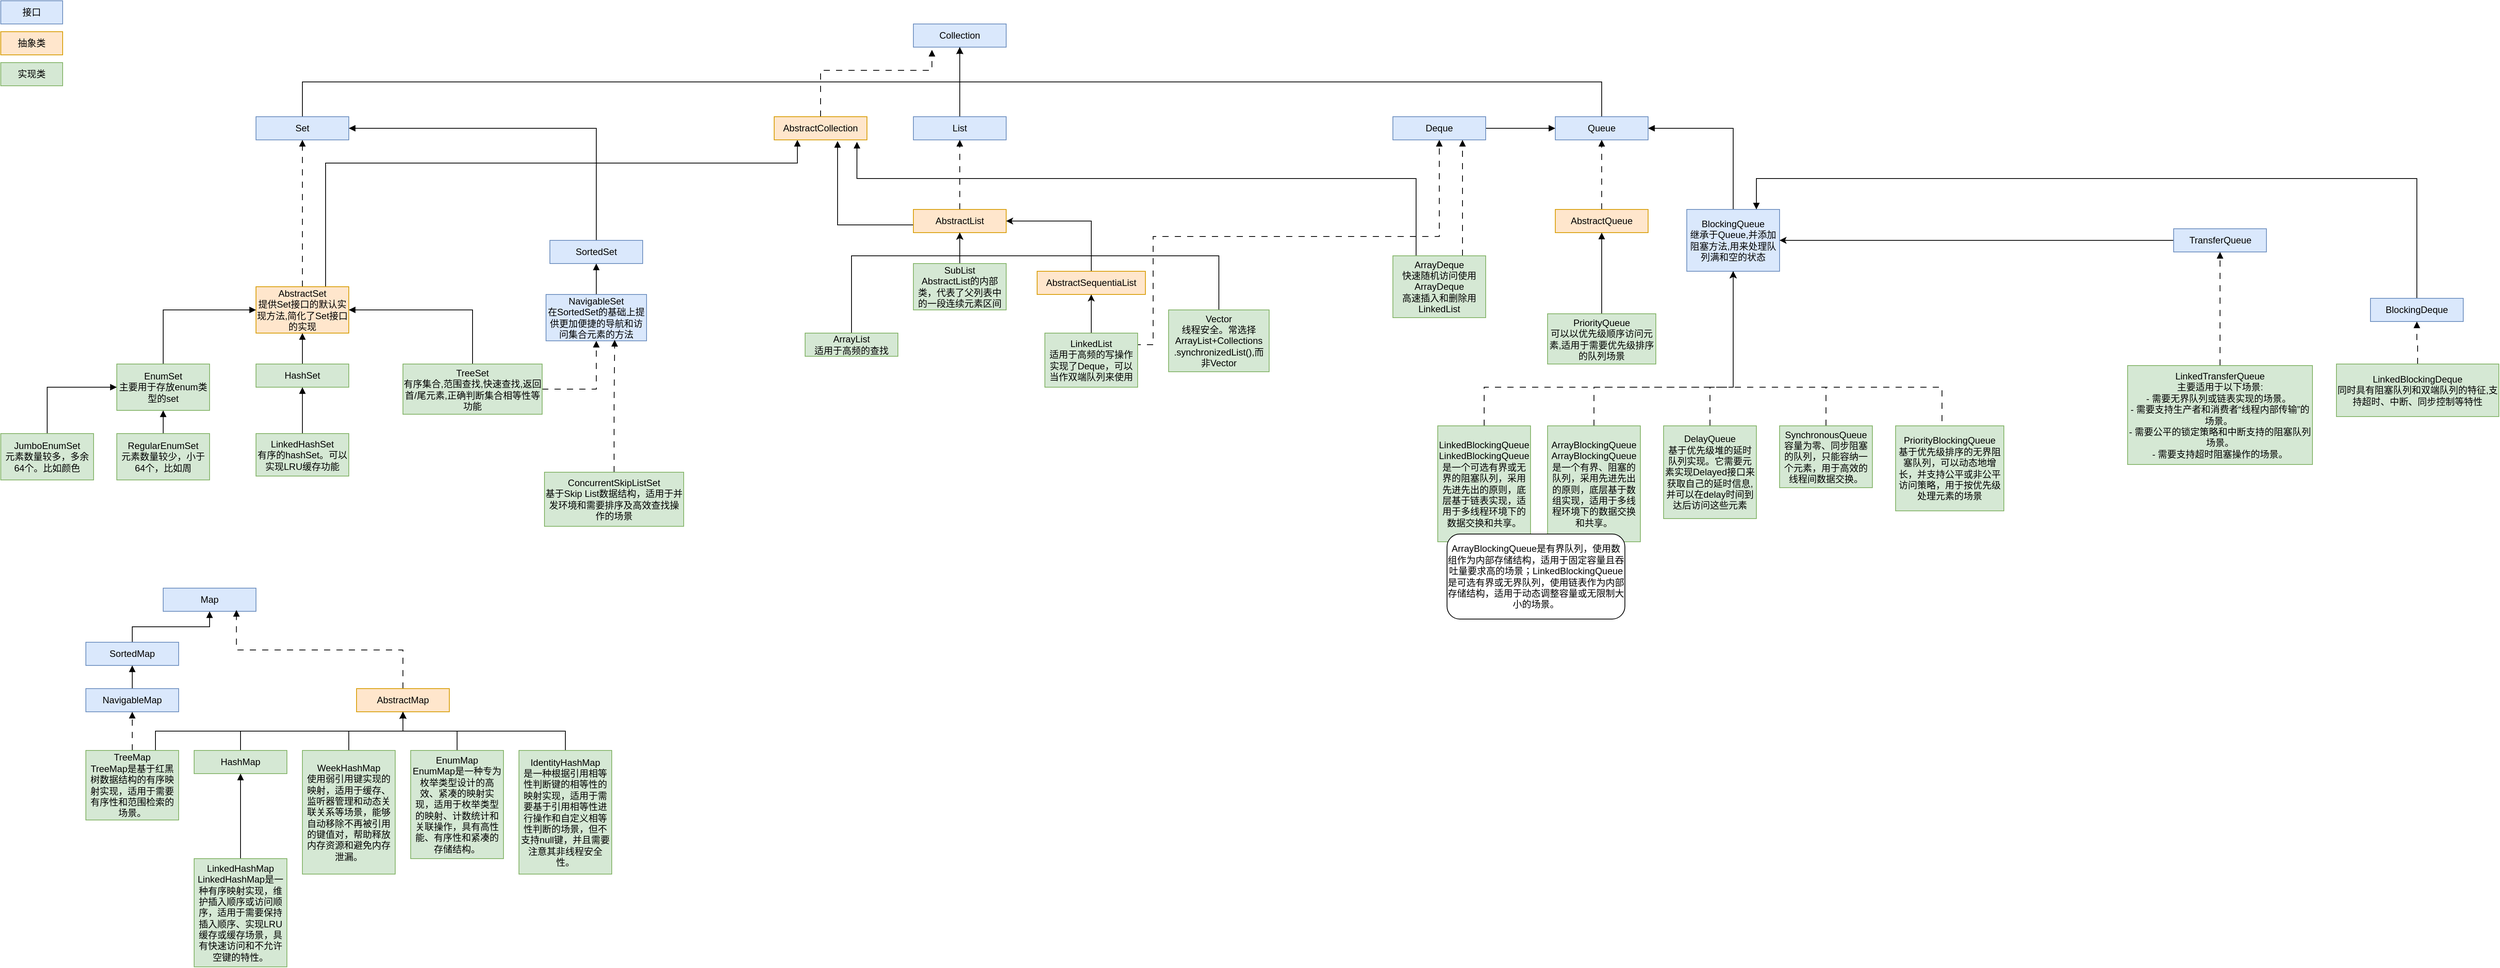 <mxfile version="21.3.2" type="github">
  <diagram name="第 1 页" id="qhITd_Xg--TJa-QcaCBj">
    <mxGraphModel dx="545" dy="302" grid="1" gridSize="10" guides="1" tooltips="1" connect="1" arrows="1" fold="1" page="1" pageScale="1" pageWidth="827" pageHeight="1169" math="0" shadow="0">
      <root>
        <mxCell id="0" />
        <mxCell id="1" parent="0" />
        <mxCell id="XMfdTYcQhxkG6gX6pJ5N-2" value="Collection" style="rounded=0;whiteSpace=wrap;html=1;fillColor=#dae8fc;strokeColor=#6c8ebf;" parent="1" vertex="1">
          <mxGeometry x="1270" y="70" width="120" height="30" as="geometry" />
        </mxCell>
        <mxCell id="MnfCELMRRn-xuZtHxBhQ-4" style="edgeStyle=orthogonalEdgeStyle;rounded=0;orthogonalLoop=1;jettySize=auto;html=1;exitX=0.5;exitY=0;exitDx=0;exitDy=0;entryX=0.5;entryY=1;entryDx=0;entryDy=0;" parent="1" source="MnfCELMRRn-xuZtHxBhQ-1" target="XMfdTYcQhxkG6gX6pJ5N-2" edge="1">
          <mxGeometry relative="1" as="geometry" />
        </mxCell>
        <mxCell id="MnfCELMRRn-xuZtHxBhQ-1" value="Set" style="rounded=0;whiteSpace=wrap;html=1;fillColor=#dae8fc;strokeColor=#6c8ebf;" parent="1" vertex="1">
          <mxGeometry x="420" y="190" width="120" height="30" as="geometry" />
        </mxCell>
        <mxCell id="MnfCELMRRn-xuZtHxBhQ-12" style="edgeStyle=orthogonalEdgeStyle;rounded=0;orthogonalLoop=1;jettySize=auto;html=1;entryX=0.5;entryY=1;entryDx=0;entryDy=0;" parent="1" source="MnfCELMRRn-xuZtHxBhQ-2" target="XMfdTYcQhxkG6gX6pJ5N-2" edge="1">
          <mxGeometry relative="1" as="geometry" />
        </mxCell>
        <mxCell id="MnfCELMRRn-xuZtHxBhQ-2" value="List" style="rounded=0;whiteSpace=wrap;html=1;fillColor=#dae8fc;strokeColor=#6c8ebf;" parent="1" vertex="1">
          <mxGeometry x="1270" y="190" width="120" height="30" as="geometry" />
        </mxCell>
        <mxCell id="MnfCELMRRn-xuZtHxBhQ-6" style="edgeStyle=orthogonalEdgeStyle;rounded=0;orthogonalLoop=1;jettySize=auto;html=1;exitX=0.5;exitY=0;exitDx=0;exitDy=0;entryX=0.5;entryY=1;entryDx=0;entryDy=0;endArrow=block;endFill=1;" parent="1" source="MnfCELMRRn-xuZtHxBhQ-3" target="XMfdTYcQhxkG6gX6pJ5N-2" edge="1">
          <mxGeometry relative="1" as="geometry" />
        </mxCell>
        <mxCell id="MnfCELMRRn-xuZtHxBhQ-3" value="Queue" style="rounded=0;whiteSpace=wrap;html=1;fillColor=#dae8fc;strokeColor=#6c8ebf;" parent="1" vertex="1">
          <mxGeometry x="2100" y="190" width="120" height="30" as="geometry" />
        </mxCell>
        <mxCell id="MnfCELMRRn-xuZtHxBhQ-28" style="edgeStyle=orthogonalEdgeStyle;rounded=0;orthogonalLoop=1;jettySize=auto;html=1;entryX=0.5;entryY=1;entryDx=0;entryDy=0;endArrow=block;endFill=1;dashed=1;dashPattern=8 8;" parent="1" source="MnfCELMRRn-xuZtHxBhQ-7" target="MnfCELMRRn-xuZtHxBhQ-1" edge="1">
          <mxGeometry relative="1" as="geometry">
            <mxPoint x="480" y="230" as="targetPoint" />
          </mxGeometry>
        </mxCell>
        <mxCell id="MnfCELMRRn-xuZtHxBhQ-31" style="edgeStyle=orthogonalEdgeStyle;rounded=0;orthogonalLoop=1;jettySize=auto;html=1;exitX=0.75;exitY=0;exitDx=0;exitDy=0;entryX=0.25;entryY=1;entryDx=0;entryDy=0;endArrow=block;endFill=1;" parent="1" source="MnfCELMRRn-xuZtHxBhQ-7" target="MnfCELMRRn-xuZtHxBhQ-29" edge="1">
          <mxGeometry relative="1" as="geometry">
            <Array as="points">
              <mxPoint x="510" y="250" />
              <mxPoint x="1120" y="250" />
            </Array>
          </mxGeometry>
        </mxCell>
        <mxCell id="MnfCELMRRn-xuZtHxBhQ-7" value="AbstractSet&lt;br&gt;提供Set接口的默认实现方法,简化了Set接口的实现" style="rounded=0;whiteSpace=wrap;html=1;fillColor=#ffe6cc;strokeColor=#d79b00;" parent="1" vertex="1">
          <mxGeometry x="420" y="410" width="120" height="60" as="geometry" />
        </mxCell>
        <mxCell id="MnfCELMRRn-xuZtHxBhQ-27" value="" style="edgeStyle=orthogonalEdgeStyle;rounded=0;orthogonalLoop=1;jettySize=auto;html=1;endArrow=block;endFill=1;" parent="1" source="MnfCELMRRn-xuZtHxBhQ-8" target="MnfCELMRRn-xuZtHxBhQ-7" edge="1">
          <mxGeometry relative="1" as="geometry" />
        </mxCell>
        <mxCell id="MnfCELMRRn-xuZtHxBhQ-8" value="HashSet" style="rounded=0;whiteSpace=wrap;html=1;fillColor=#d5e8d4;strokeColor=#82b366;" parent="1" vertex="1">
          <mxGeometry x="420" y="510" width="120" height="30" as="geometry" />
        </mxCell>
        <mxCell id="MnfCELMRRn-xuZtHxBhQ-17" style="edgeStyle=orthogonalEdgeStyle;rounded=0;orthogonalLoop=1;jettySize=auto;html=1;exitX=0.5;exitY=0;exitDx=0;exitDy=0;entryX=0;entryY=0.5;entryDx=0;entryDy=0;endArrow=block;endFill=1;" parent="1" source="MnfCELMRRn-xuZtHxBhQ-9" target="MnfCELMRRn-xuZtHxBhQ-7" edge="1">
          <mxGeometry relative="1" as="geometry" />
        </mxCell>
        <mxCell id="MnfCELMRRn-xuZtHxBhQ-9" value="EnumSet&lt;br&gt;主要用于存放enum类型的set" style="rounded=0;whiteSpace=wrap;html=1;fillColor=#d5e8d4;strokeColor=#82b366;" parent="1" vertex="1">
          <mxGeometry x="240" y="510" width="120" height="60" as="geometry" />
        </mxCell>
        <mxCell id="MnfCELMRRn-xuZtHxBhQ-19" style="edgeStyle=orthogonalEdgeStyle;rounded=0;orthogonalLoop=1;jettySize=auto;html=1;exitX=0.5;exitY=0;exitDx=0;exitDy=0;entryX=1;entryY=0.5;entryDx=0;entryDy=0;endArrow=block;endFill=1;" parent="1" source="MnfCELMRRn-xuZtHxBhQ-10" target="MnfCELMRRn-xuZtHxBhQ-7" edge="1">
          <mxGeometry relative="1" as="geometry" />
        </mxCell>
        <mxCell id="MnfCELMRRn-xuZtHxBhQ-26" style="edgeStyle=orthogonalEdgeStyle;rounded=0;orthogonalLoop=1;jettySize=auto;html=1;exitX=1;exitY=0.5;exitDx=0;exitDy=0;entryX=0.5;entryY=1;entryDx=0;entryDy=0;endArrow=block;endFill=1;dashed=1;dashPattern=8 8;" parent="1" source="MnfCELMRRn-xuZtHxBhQ-10" target="MnfCELMRRn-xuZtHxBhQ-24" edge="1">
          <mxGeometry relative="1" as="geometry" />
        </mxCell>
        <mxCell id="MnfCELMRRn-xuZtHxBhQ-10" value="TreeSet&lt;br&gt;有序集合,范围查找,快速查找,返回首/尾元素,正确判断集合相等性等功能" style="rounded=0;whiteSpace=wrap;html=1;fillColor=#d5e8d4;strokeColor=#82b366;" parent="1" vertex="1">
          <mxGeometry x="610" y="510" width="180" height="65" as="geometry" />
        </mxCell>
        <mxCell id="MnfCELMRRn-xuZtHxBhQ-16" value="" style="edgeStyle=orthogonalEdgeStyle;rounded=0;orthogonalLoop=1;jettySize=auto;html=1;endArrow=block;endFill=1;" parent="1" source="MnfCELMRRn-xuZtHxBhQ-11" target="MnfCELMRRn-xuZtHxBhQ-8" edge="1">
          <mxGeometry relative="1" as="geometry" />
        </mxCell>
        <mxCell id="MnfCELMRRn-xuZtHxBhQ-11" value="LinkedHashSet&lt;br&gt;有序的hashSet。可以实现LRU缓存功能" style="rounded=0;whiteSpace=wrap;html=1;fillColor=#d5e8d4;strokeColor=#82b366;" parent="1" vertex="1">
          <mxGeometry x="420" y="600" width="120" height="55" as="geometry" />
        </mxCell>
        <mxCell id="MnfCELMRRn-xuZtHxBhQ-15" style="edgeStyle=orthogonalEdgeStyle;rounded=0;orthogonalLoop=1;jettySize=auto;html=1;exitX=0.5;exitY=0;exitDx=0;exitDy=0;entryX=1;entryY=0.5;entryDx=0;entryDy=0;endArrow=block;endFill=1;" parent="1" source="MnfCELMRRn-xuZtHxBhQ-14" target="MnfCELMRRn-xuZtHxBhQ-1" edge="1">
          <mxGeometry relative="1" as="geometry" />
        </mxCell>
        <mxCell id="MnfCELMRRn-xuZtHxBhQ-14" value="SortedSet" style="rounded=0;whiteSpace=wrap;html=1;fillColor=#dae8fc;strokeColor=#6c8ebf;" parent="1" vertex="1">
          <mxGeometry x="800" y="350" width="120" height="30" as="geometry" />
        </mxCell>
        <mxCell id="MnfCELMRRn-xuZtHxBhQ-22" style="edgeStyle=orthogonalEdgeStyle;rounded=0;orthogonalLoop=1;jettySize=auto;html=1;exitX=0.5;exitY=0;exitDx=0;exitDy=0;entryX=0;entryY=0.5;entryDx=0;entryDy=0;endArrow=block;endFill=1;" parent="1" source="MnfCELMRRn-xuZtHxBhQ-20" target="MnfCELMRRn-xuZtHxBhQ-9" edge="1">
          <mxGeometry relative="1" as="geometry" />
        </mxCell>
        <mxCell id="MnfCELMRRn-xuZtHxBhQ-20" value="JumboEnumSet&lt;br&gt;元素数量较多，多余64个。比如颜色" style="rounded=0;whiteSpace=wrap;html=1;fillColor=#d5e8d4;strokeColor=#82b366;" parent="1" vertex="1">
          <mxGeometry x="90" y="600" width="120" height="60" as="geometry" />
        </mxCell>
        <mxCell id="MnfCELMRRn-xuZtHxBhQ-23" value="" style="edgeStyle=orthogonalEdgeStyle;rounded=0;orthogonalLoop=1;jettySize=auto;html=1;endArrow=block;endFill=1;" parent="1" source="MnfCELMRRn-xuZtHxBhQ-21" target="MnfCELMRRn-xuZtHxBhQ-9" edge="1">
          <mxGeometry relative="1" as="geometry" />
        </mxCell>
        <mxCell id="MnfCELMRRn-xuZtHxBhQ-21" value="RegularEnumSet&lt;br&gt;元素数量较少，小于64个，比如周" style="rounded=0;whiteSpace=wrap;html=1;fillColor=#d5e8d4;strokeColor=#82b366;" parent="1" vertex="1">
          <mxGeometry x="240" y="600" width="120" height="60" as="geometry" />
        </mxCell>
        <mxCell id="MnfCELMRRn-xuZtHxBhQ-25" style="edgeStyle=orthogonalEdgeStyle;rounded=0;orthogonalLoop=1;jettySize=auto;html=1;exitX=0.5;exitY=0;exitDx=0;exitDy=0;entryX=0.5;entryY=1;entryDx=0;entryDy=0;endArrow=block;endFill=1;" parent="1" source="MnfCELMRRn-xuZtHxBhQ-24" target="MnfCELMRRn-xuZtHxBhQ-14" edge="1">
          <mxGeometry relative="1" as="geometry" />
        </mxCell>
        <mxCell id="MnfCELMRRn-xuZtHxBhQ-24" value="NavigableSet&lt;br&gt;在SortedSet的基础上提供更加便捷的导航和访问集合元素的方法" style="rounded=0;whiteSpace=wrap;html=1;fillColor=#dae8fc;strokeColor=#6c8ebf;" parent="1" vertex="1">
          <mxGeometry x="795" y="420" width="130" height="60" as="geometry" />
        </mxCell>
        <mxCell id="MnfCELMRRn-xuZtHxBhQ-30" style="edgeStyle=orthogonalEdgeStyle;rounded=0;orthogonalLoop=1;jettySize=auto;html=1;exitX=0.5;exitY=0;exitDx=0;exitDy=0;entryX=0.2;entryY=1.117;entryDx=0;entryDy=0;entryPerimeter=0;dashed=1;dashPattern=8 8;endArrow=block;endFill=1;" parent="1" source="MnfCELMRRn-xuZtHxBhQ-29" target="XMfdTYcQhxkG6gX6pJ5N-2" edge="1">
          <mxGeometry relative="1" as="geometry">
            <Array as="points">
              <mxPoint x="1150" y="130" />
              <mxPoint x="1294" y="130" />
            </Array>
          </mxGeometry>
        </mxCell>
        <mxCell id="MnfCELMRRn-xuZtHxBhQ-29" value="AbstractCollection" style="rounded=0;whiteSpace=wrap;html=1;fillColor=#ffe6cc;strokeColor=#d79b00;" parent="1" vertex="1">
          <mxGeometry x="1090" y="190" width="120" height="30" as="geometry" />
        </mxCell>
        <mxCell id="MnfCELMRRn-xuZtHxBhQ-33" style="edgeStyle=orthogonalEdgeStyle;rounded=0;orthogonalLoop=1;jettySize=auto;html=1;exitX=0.5;exitY=0;exitDx=0;exitDy=0;entryX=0.5;entryY=1;entryDx=0;entryDy=0;endArrow=block;endFill=1;dashed=1;dashPattern=8 8;" parent="1" source="MnfCELMRRn-xuZtHxBhQ-32" target="MnfCELMRRn-xuZtHxBhQ-2" edge="1">
          <mxGeometry relative="1" as="geometry" />
        </mxCell>
        <mxCell id="MnfCELMRRn-xuZtHxBhQ-34" style="edgeStyle=orthogonalEdgeStyle;rounded=0;orthogonalLoop=1;jettySize=auto;html=1;exitX=0;exitY=0.5;exitDx=0;exitDy=0;entryX=0.683;entryY=1.05;entryDx=0;entryDy=0;entryPerimeter=0;endArrow=block;endFill=1;" parent="1" source="MnfCELMRRn-xuZtHxBhQ-32" target="MnfCELMRRn-xuZtHxBhQ-29" edge="1">
          <mxGeometry relative="1" as="geometry">
            <mxPoint x="1170" y="230" as="targetPoint" />
            <Array as="points">
              <mxPoint x="1330" y="325" />
              <mxPoint x="1330" y="330" />
              <mxPoint x="1172" y="330" />
            </Array>
          </mxGeometry>
        </mxCell>
        <mxCell id="MnfCELMRRn-xuZtHxBhQ-32" value="AbstractList" style="rounded=0;whiteSpace=wrap;html=1;fillColor=#ffe6cc;strokeColor=#d79b00;" parent="1" vertex="1">
          <mxGeometry x="1270" y="310" width="120" height="30" as="geometry" />
        </mxCell>
        <mxCell id="MnfCELMRRn-xuZtHxBhQ-42" style="edgeStyle=orthogonalEdgeStyle;rounded=0;orthogonalLoop=1;jettySize=auto;html=1;exitX=0.5;exitY=0;exitDx=0;exitDy=0;entryX=0.5;entryY=1;entryDx=0;entryDy=0;" parent="1" source="MnfCELMRRn-xuZtHxBhQ-35" target="MnfCELMRRn-xuZtHxBhQ-32" edge="1">
          <mxGeometry relative="1" as="geometry" />
        </mxCell>
        <mxCell id="MnfCELMRRn-xuZtHxBhQ-35" value="SubList&lt;br&gt;AbstractList的内部类，代表了父列表中的一段连续元素区间" style="rounded=0;whiteSpace=wrap;html=1;fillColor=#d5e8d4;strokeColor=#82b366;" parent="1" vertex="1">
          <mxGeometry x="1270" y="380" width="120" height="60" as="geometry" />
        </mxCell>
        <mxCell id="MnfCELMRRn-xuZtHxBhQ-39" style="edgeStyle=orthogonalEdgeStyle;rounded=0;orthogonalLoop=1;jettySize=auto;html=1;exitX=0.5;exitY=0;exitDx=0;exitDy=0;entryX=0.5;entryY=1;entryDx=0;entryDy=0;" parent="1" source="MnfCELMRRn-xuZtHxBhQ-36" target="MnfCELMRRn-xuZtHxBhQ-32" edge="1">
          <mxGeometry relative="1" as="geometry">
            <Array as="points">
              <mxPoint x="1190" y="370" />
              <mxPoint x="1330" y="370" />
            </Array>
          </mxGeometry>
        </mxCell>
        <mxCell id="MnfCELMRRn-xuZtHxBhQ-36" value="ArrayList&lt;br&gt;适用于高频的查找" style="rounded=0;whiteSpace=wrap;html=1;fillColor=#d5e8d4;strokeColor=#82b366;" parent="1" vertex="1">
          <mxGeometry x="1130" y="470" width="120" height="30" as="geometry" />
        </mxCell>
        <mxCell id="MnfCELMRRn-xuZtHxBhQ-41" style="edgeStyle=orthogonalEdgeStyle;rounded=0;orthogonalLoop=1;jettySize=auto;html=1;exitX=0.5;exitY=0;exitDx=0;exitDy=0;entryX=0.5;entryY=1;entryDx=0;entryDy=0;" parent="1" source="MnfCELMRRn-xuZtHxBhQ-37" target="MnfCELMRRn-xuZtHxBhQ-32" edge="1">
          <mxGeometry relative="1" as="geometry">
            <Array as="points">
              <mxPoint x="1665" y="370" />
              <mxPoint x="1330" y="370" />
            </Array>
          </mxGeometry>
        </mxCell>
        <mxCell id="MnfCELMRRn-xuZtHxBhQ-37" value="Vector&lt;br&gt;线程安全。常选择ArrayList+Collections&lt;br&gt;.synchronizedList(),而非Vector" style="rounded=0;whiteSpace=wrap;html=1;fillColor=#d5e8d4;strokeColor=#82b366;" parent="1" vertex="1">
          <mxGeometry x="1600" y="440" width="130" height="80" as="geometry" />
        </mxCell>
        <mxCell id="MnfCELMRRn-xuZtHxBhQ-46" style="edgeStyle=orthogonalEdgeStyle;rounded=0;orthogonalLoop=1;jettySize=auto;html=1;exitX=0.5;exitY=0;exitDx=0;exitDy=0;entryX=1;entryY=0.5;entryDx=0;entryDy=0;" parent="1" source="MnfCELMRRn-xuZtHxBhQ-38" target="MnfCELMRRn-xuZtHxBhQ-32" edge="1">
          <mxGeometry relative="1" as="geometry" />
        </mxCell>
        <mxCell id="MnfCELMRRn-xuZtHxBhQ-38" value="AbstractSequentiaList" style="rounded=0;whiteSpace=wrap;html=1;fillColor=#ffe6cc;strokeColor=#d79b00;" parent="1" vertex="1">
          <mxGeometry x="1430" y="390" width="140" height="30" as="geometry" />
        </mxCell>
        <mxCell id="MnfCELMRRn-xuZtHxBhQ-45" style="edgeStyle=orthogonalEdgeStyle;rounded=0;orthogonalLoop=1;jettySize=auto;html=1;exitX=0.5;exitY=0;exitDx=0;exitDy=0;entryX=0.5;entryY=1;entryDx=0;entryDy=0;" parent="1" source="MnfCELMRRn-xuZtHxBhQ-43" target="MnfCELMRRn-xuZtHxBhQ-38" edge="1">
          <mxGeometry relative="1" as="geometry" />
        </mxCell>
        <mxCell id="MnfCELMRRn-xuZtHxBhQ-52" style="edgeStyle=orthogonalEdgeStyle;rounded=0;orthogonalLoop=1;jettySize=auto;html=1;exitX=1;exitY=0.5;exitDx=0;exitDy=0;entryX=0.5;entryY=1;entryDx=0;entryDy=0;dashed=1;dashPattern=8 8;endArrow=block;endFill=1;" parent="1" source="MnfCELMRRn-xuZtHxBhQ-43" target="MnfCELMRRn-xuZtHxBhQ-47" edge="1">
          <mxGeometry relative="1" as="geometry">
            <Array as="points">
              <mxPoint x="1580" y="485" />
              <mxPoint x="1580" y="345" />
              <mxPoint x="1950" y="345" />
            </Array>
          </mxGeometry>
        </mxCell>
        <mxCell id="MnfCELMRRn-xuZtHxBhQ-43" value="LinkedList&lt;br&gt;适用于高频的写操作&lt;br&gt;实现了Deque，可以当作双端队列来使用" style="rounded=0;whiteSpace=wrap;html=1;fillColor=#d5e8d4;strokeColor=#82b366;" parent="1" vertex="1">
          <mxGeometry x="1440" y="470" width="120" height="70" as="geometry" />
        </mxCell>
        <mxCell id="MnfCELMRRn-xuZtHxBhQ-49" value="" style="edgeStyle=orthogonalEdgeStyle;rounded=0;orthogonalLoop=1;jettySize=auto;html=1;endArrow=block;endFill=1;" parent="1" source="MnfCELMRRn-xuZtHxBhQ-47" target="MnfCELMRRn-xuZtHxBhQ-3" edge="1">
          <mxGeometry relative="1" as="geometry" />
        </mxCell>
        <mxCell id="MnfCELMRRn-xuZtHxBhQ-47" value="Deque" style="rounded=0;whiteSpace=wrap;html=1;fillColor=#dae8fc;strokeColor=#6c8ebf;" parent="1" vertex="1">
          <mxGeometry x="1890" y="190" width="120" height="30" as="geometry" />
        </mxCell>
        <mxCell id="MnfCELMRRn-xuZtHxBhQ-51" value="" style="edgeStyle=orthogonalEdgeStyle;rounded=0;orthogonalLoop=1;jettySize=auto;html=1;endArrow=block;endFill=1;dashed=1;dashPattern=8 8;" parent="1" source="MnfCELMRRn-xuZtHxBhQ-50" target="MnfCELMRRn-xuZtHxBhQ-3" edge="1">
          <mxGeometry relative="1" as="geometry" />
        </mxCell>
        <mxCell id="MnfCELMRRn-xuZtHxBhQ-50" value="AbstractQueue" style="rounded=0;whiteSpace=wrap;html=1;fillColor=#ffe6cc;strokeColor=#d79b00;" parent="1" vertex="1">
          <mxGeometry x="2100" y="310" width="120" height="30" as="geometry" />
        </mxCell>
        <mxCell id="BJBh6bCJ0BKxdYCHWpMT-2" style="edgeStyle=orthogonalEdgeStyle;rounded=0;orthogonalLoop=1;jettySize=auto;html=1;exitX=0.75;exitY=0;exitDx=0;exitDy=0;entryX=0.75;entryY=1;entryDx=0;entryDy=0;endArrow=block;endFill=1;dashed=1;dashPattern=8 8;" parent="1" source="BJBh6bCJ0BKxdYCHWpMT-1" target="MnfCELMRRn-xuZtHxBhQ-47" edge="1">
          <mxGeometry relative="1" as="geometry">
            <mxPoint x="1990" y="250" as="targetPoint" />
          </mxGeometry>
        </mxCell>
        <mxCell id="BJBh6bCJ0BKxdYCHWpMT-5" style="edgeStyle=orthogonalEdgeStyle;rounded=0;orthogonalLoop=1;jettySize=auto;html=1;exitX=0.25;exitY=0;exitDx=0;exitDy=0;entryX=0.892;entryY=1.083;entryDx=0;entryDy=0;entryPerimeter=0;endArrow=block;endFill=1;" parent="1" source="BJBh6bCJ0BKxdYCHWpMT-1" target="MnfCELMRRn-xuZtHxBhQ-29" edge="1">
          <mxGeometry relative="1" as="geometry">
            <Array as="points">
              <mxPoint x="1920" y="270" />
              <mxPoint x="1197" y="270" />
            </Array>
          </mxGeometry>
        </mxCell>
        <mxCell id="BJBh6bCJ0BKxdYCHWpMT-1" value="ArrayDeque&lt;br&gt;快速随机访问使用ArrayDeque&lt;br&gt;高速插入和删除用LinkedList" style="rounded=0;whiteSpace=wrap;html=1;fillColor=#d5e8d4;strokeColor=#82b366;" parent="1" vertex="1">
          <mxGeometry x="1890" y="370" width="120" height="80" as="geometry" />
        </mxCell>
        <mxCell id="BJBh6bCJ0BKxdYCHWpMT-4" style="edgeStyle=orthogonalEdgeStyle;rounded=0;orthogonalLoop=1;jettySize=auto;html=1;exitX=0.5;exitY=0;exitDx=0;exitDy=0;entryX=0.5;entryY=1;entryDx=0;entryDy=0;endArrow=block;endFill=1;" parent="1" source="BJBh6bCJ0BKxdYCHWpMT-3" target="MnfCELMRRn-xuZtHxBhQ-50" edge="1">
          <mxGeometry relative="1" as="geometry" />
        </mxCell>
        <mxCell id="BJBh6bCJ0BKxdYCHWpMT-3" value="PriorityQueue&lt;br&gt;可以以优先级顺序访问元素,适用于需要优先级排序的队列场景" style="rounded=0;whiteSpace=wrap;html=1;fillColor=#d5e8d4;strokeColor=#82b366;" parent="1" vertex="1">
          <mxGeometry x="2090" y="445" width="140" height="65" as="geometry" />
        </mxCell>
        <mxCell id="BJBh6bCJ0BKxdYCHWpMT-7" style="edgeStyle=orthogonalEdgeStyle;rounded=0;orthogonalLoop=1;jettySize=auto;html=1;exitX=0.5;exitY=0;exitDx=0;exitDy=0;entryX=1;entryY=0.5;entryDx=0;entryDy=0;endArrow=block;endFill=1;" parent="1" source="BJBh6bCJ0BKxdYCHWpMT-6" target="MnfCELMRRn-xuZtHxBhQ-3" edge="1">
          <mxGeometry relative="1" as="geometry" />
        </mxCell>
        <mxCell id="BJBh6bCJ0BKxdYCHWpMT-6" value="BlockingQueue&lt;br&gt;继承于Queue,并添加阻塞方法,用来处理队列满和空的状态" style="rounded=0;whiteSpace=wrap;html=1;fillColor=#dae8fc;strokeColor=#6c8ebf;" parent="1" vertex="1">
          <mxGeometry x="2270" y="310" width="120" height="80" as="geometry" />
        </mxCell>
        <mxCell id="BJBh6bCJ0BKxdYCHWpMT-15" style="edgeStyle=orthogonalEdgeStyle;rounded=0;orthogonalLoop=1;jettySize=auto;html=1;exitX=0;exitY=0.5;exitDx=0;exitDy=0;entryX=1;entryY=0.5;entryDx=0;entryDy=0;" parent="1" source="BJBh6bCJ0BKxdYCHWpMT-8" target="BJBh6bCJ0BKxdYCHWpMT-6" edge="1">
          <mxGeometry relative="1" as="geometry" />
        </mxCell>
        <mxCell id="BJBh6bCJ0BKxdYCHWpMT-8" value="TransferQueue" style="rounded=0;whiteSpace=wrap;html=1;fillColor=#dae8fc;strokeColor=#6c8ebf;" parent="1" vertex="1">
          <mxGeometry x="2899.5" y="335" width="120" height="30" as="geometry" />
        </mxCell>
        <mxCell id="BJBh6bCJ0BKxdYCHWpMT-14" style="edgeStyle=orthogonalEdgeStyle;rounded=0;orthogonalLoop=1;jettySize=auto;html=1;exitX=0.5;exitY=0;exitDx=0;exitDy=0;entryX=0.75;entryY=0;entryDx=0;entryDy=0;endArrow=block;endFill=1;" parent="1" source="BJBh6bCJ0BKxdYCHWpMT-9" target="BJBh6bCJ0BKxdYCHWpMT-6" edge="1">
          <mxGeometry relative="1" as="geometry">
            <Array as="points">
              <mxPoint x="3214" y="270" />
              <mxPoint x="2360" y="270" />
            </Array>
          </mxGeometry>
        </mxCell>
        <mxCell id="BJBh6bCJ0BKxdYCHWpMT-9" value="BlockingDeque" style="rounded=0;whiteSpace=wrap;html=1;fillColor=#dae8fc;strokeColor=#6c8ebf;" parent="1" vertex="1">
          <mxGeometry x="3154" y="425" width="120" height="30" as="geometry" />
        </mxCell>
        <mxCell id="BJBh6bCJ0BKxdYCHWpMT-13" style="edgeStyle=orthogonalEdgeStyle;rounded=0;orthogonalLoop=1;jettySize=auto;html=1;exitX=0.5;exitY=0;exitDx=0;exitDy=0;entryX=0.5;entryY=1;entryDx=0;entryDy=0;dashed=1;dashPattern=8 8;endArrow=block;endFill=1;" parent="1" source="BJBh6bCJ0BKxdYCHWpMT-11" target="BJBh6bCJ0BKxdYCHWpMT-9" edge="1">
          <mxGeometry relative="1" as="geometry" />
        </mxCell>
        <mxCell id="BJBh6bCJ0BKxdYCHWpMT-11" value="LinkedBlockingDeque&lt;br&gt;同时具有阻塞队列和双端队列的特征,支持超时、中断、同步控制等特性" style="rounded=0;whiteSpace=wrap;html=1;fillColor=#d5e8d4;strokeColor=#82b366;" parent="1" vertex="1">
          <mxGeometry x="3110" y="510" width="210" height="68" as="geometry" />
        </mxCell>
        <mxCell id="BJBh6bCJ0BKxdYCHWpMT-17" style="edgeStyle=orthogonalEdgeStyle;rounded=0;orthogonalLoop=1;jettySize=auto;html=1;exitX=0.5;exitY=0;exitDx=0;exitDy=0;entryX=0.5;entryY=1;entryDx=0;entryDy=0;dashed=1;dashPattern=8 8;endArrow=block;endFill=1;" parent="1" source="BJBh6bCJ0BKxdYCHWpMT-16" target="BJBh6bCJ0BKxdYCHWpMT-8" edge="1">
          <mxGeometry relative="1" as="geometry" />
        </mxCell>
        <mxCell id="BJBh6bCJ0BKxdYCHWpMT-16" value="LinkedTransferQueue&lt;br&gt;&lt;div&gt;主要适用于以下场景:&lt;/div&gt;&lt;div&gt;- 需要无界队列或链表实现的场景。&amp;nbsp;&lt;/div&gt;&lt;div&gt;- 需要支持生产者和消费者“线程内部传输”的场景。&amp;nbsp;&lt;/div&gt;&lt;div&gt;- 需要公平的锁定策略和中断支持的阻塞队列场景。&lt;/div&gt;&lt;div&gt;- 需要支持超时阻塞操作的场景。&lt;/div&gt;" style="rounded=0;whiteSpace=wrap;html=1;fillColor=#d5e8d4;strokeColor=#82b366;" parent="1" vertex="1">
          <mxGeometry x="2840" y="512" width="239" height="128" as="geometry" />
        </mxCell>
        <mxCell id="BJBh6bCJ0BKxdYCHWpMT-25" style="edgeStyle=orthogonalEdgeStyle;rounded=0;orthogonalLoop=1;jettySize=auto;html=1;exitX=0.5;exitY=0;exitDx=0;exitDy=0;entryX=0.5;entryY=1;entryDx=0;entryDy=0;dashed=1;dashPattern=8 8;" parent="1" source="BJBh6bCJ0BKxdYCHWpMT-19" target="BJBh6bCJ0BKxdYCHWpMT-6" edge="1">
          <mxGeometry relative="1" as="geometry">
            <Array as="points">
              <mxPoint x="2008" y="540" />
              <mxPoint x="2330" y="540" />
            </Array>
          </mxGeometry>
        </mxCell>
        <mxCell id="BJBh6bCJ0BKxdYCHWpMT-19" value="LinkedBlockingQueue&lt;br&gt;LinkedBlockingQueue是一个可选有界或无界的阻塞队列，采用先进先出的原则，底层基于链表实现，适用于多线程环境下的数据交换和共享。" style="rounded=0;whiteSpace=wrap;html=1;fillColor=#d5e8d4;strokeColor=#82b366;" parent="1" vertex="1">
          <mxGeometry x="1948" y="590" width="120" height="150" as="geometry" />
        </mxCell>
        <mxCell id="BJBh6bCJ0BKxdYCHWpMT-26" style="edgeStyle=orthogonalEdgeStyle;rounded=0;orthogonalLoop=1;jettySize=auto;html=1;exitX=0.5;exitY=0;exitDx=0;exitDy=0;dashed=1;dashPattern=8 8;" parent="1" source="BJBh6bCJ0BKxdYCHWpMT-20" target="BJBh6bCJ0BKxdYCHWpMT-6" edge="1">
          <mxGeometry relative="1" as="geometry">
            <Array as="points">
              <mxPoint x="2150" y="540" />
              <mxPoint x="2330" y="540" />
            </Array>
          </mxGeometry>
        </mxCell>
        <mxCell id="BJBh6bCJ0BKxdYCHWpMT-20" value="ArrayBlockingQueue&lt;br&gt;ArrayBlockingQueue是一个有界、阻塞的队列，采用先进先出的原则，底层基于数组实现，适用于多线程环境下的数据交换和共享。" style="rounded=0;whiteSpace=wrap;html=1;fillColor=#d5e8d4;strokeColor=#82b366;" parent="1" vertex="1">
          <mxGeometry x="2090" y="590" width="120" height="150" as="geometry" />
        </mxCell>
        <mxCell id="BJBh6bCJ0BKxdYCHWpMT-27" style="edgeStyle=orthogonalEdgeStyle;rounded=0;orthogonalLoop=1;jettySize=auto;html=1;exitX=0.5;exitY=0;exitDx=0;exitDy=0;dashed=1;dashPattern=8 8;" parent="1" source="BJBh6bCJ0BKxdYCHWpMT-21" edge="1">
          <mxGeometry relative="1" as="geometry">
            <mxPoint x="2330" y="390" as="targetPoint" />
            <Array as="points">
              <mxPoint x="2300" y="540" />
              <mxPoint x="2330" y="540" />
            </Array>
          </mxGeometry>
        </mxCell>
        <mxCell id="BJBh6bCJ0BKxdYCHWpMT-21" value="DelayQueue&lt;br&gt;基于优先级堆的延时队列实现。它需要元素实现Delayed接口来获取自己的延时信息,并可以在delay时间到达后访问这些元素" style="rounded=0;whiteSpace=wrap;html=1;fillColor=#d5e8d4;strokeColor=#82b366;" parent="1" vertex="1">
          <mxGeometry x="2240" y="590" width="120" height="120" as="geometry" />
        </mxCell>
        <mxCell id="BJBh6bCJ0BKxdYCHWpMT-29" style="edgeStyle=orthogonalEdgeStyle;rounded=0;orthogonalLoop=1;jettySize=auto;html=1;exitX=0.5;exitY=0;exitDx=0;exitDy=0;dashed=1;dashPattern=8 8;" parent="1" source="BJBh6bCJ0BKxdYCHWpMT-23" edge="1">
          <mxGeometry relative="1" as="geometry">
            <mxPoint x="2330" y="390" as="targetPoint" />
            <Array as="points">
              <mxPoint x="2450" y="540" />
              <mxPoint x="2330" y="540" />
            </Array>
          </mxGeometry>
        </mxCell>
        <mxCell id="BJBh6bCJ0BKxdYCHWpMT-23" value="SynchronousQueue&lt;br&gt;容量为零、同步阻塞的队列，只能容纳一个元素，用于高效的线程间数据交换。" style="rounded=0;whiteSpace=wrap;html=1;fillColor=#d5e8d4;strokeColor=#82b366;" parent="1" vertex="1">
          <mxGeometry x="2390" y="590" width="120" height="80" as="geometry" />
        </mxCell>
        <mxCell id="BJBh6bCJ0BKxdYCHWpMT-30" style="edgeStyle=orthogonalEdgeStyle;rounded=0;orthogonalLoop=1;jettySize=auto;html=1;exitX=0.5;exitY=0;exitDx=0;exitDy=0;dashed=1;dashPattern=8 8;" parent="1" source="BJBh6bCJ0BKxdYCHWpMT-24" edge="1">
          <mxGeometry relative="1" as="geometry">
            <mxPoint x="2330" y="390" as="targetPoint" />
            <Array as="points">
              <mxPoint x="2600" y="540" />
              <mxPoint x="2330" y="540" />
            </Array>
          </mxGeometry>
        </mxCell>
        <mxCell id="BJBh6bCJ0BKxdYCHWpMT-24" value="PriorityBlockingQueue&lt;br&gt;基于优先级排序的无界阻塞队列，可以动态地增长，并支持公平或非公平访问策略，用于按优先级处理元素的场景" style="rounded=0;whiteSpace=wrap;html=1;fillColor=#d5e8d4;strokeColor=#82b366;" parent="1" vertex="1">
          <mxGeometry x="2540" y="590" width="140" height="110" as="geometry" />
        </mxCell>
        <mxCell id="BJBh6bCJ0BKxdYCHWpMT-32" value="ArrayBlockingQueue是有界队列，使用数组作为内部存储结构，适用于固定容量且吞吐量要求高的场景；LinkedBlockingQueue是可选有界或无界队列，使用链表作为内部存储结构，适用于动态调整容量或无限制大小的场景。" style="rounded=1;whiteSpace=wrap;html=1;" parent="1" vertex="1">
          <mxGeometry x="1960" y="730" width="230" height="110" as="geometry" />
        </mxCell>
        <mxCell id="ikTu6_UhA2VXc5DXvszl-3" style="edgeStyle=orthogonalEdgeStyle;rounded=0;orthogonalLoop=1;jettySize=auto;html=1;exitX=0.5;exitY=0;exitDx=0;exitDy=0;entryX=0.683;entryY=0.98;entryDx=0;entryDy=0;entryPerimeter=0;dashed=1;dashPattern=8 8;endArrow=block;endFill=1;" edge="1" parent="1" source="ikTu6_UhA2VXc5DXvszl-1" target="MnfCELMRRn-xuZtHxBhQ-24">
          <mxGeometry relative="1" as="geometry" />
        </mxCell>
        <mxCell id="ikTu6_UhA2VXc5DXvszl-1" value="&lt;div&gt;ConcurrentSkipListSet&lt;/div&gt;&lt;div&gt;基于Skip List数据结构，适用于并发环境和需要排序及高效查找操作的场景&lt;/div&gt;" style="rounded=0;whiteSpace=wrap;html=1;fillColor=#d5e8d4;strokeColor=#82b366;" vertex="1" parent="1">
          <mxGeometry x="793" y="650" width="180" height="70" as="geometry" />
        </mxCell>
        <mxCell id="ikTu6_UhA2VXc5DXvszl-4" value="接口" style="rounded=0;whiteSpace=wrap;html=1;fillColor=#dae8fc;strokeColor=#6c8ebf;" vertex="1" parent="1">
          <mxGeometry x="90" y="40" width="80" height="30" as="geometry" />
        </mxCell>
        <mxCell id="ikTu6_UhA2VXc5DXvszl-5" value="抽象类" style="rounded=0;whiteSpace=wrap;html=1;fillColor=#ffe6cc;strokeColor=#d79b00;" vertex="1" parent="1">
          <mxGeometry x="90" y="80" width="80" height="30" as="geometry" />
        </mxCell>
        <mxCell id="ikTu6_UhA2VXc5DXvszl-6" value="实现类" style="rounded=0;whiteSpace=wrap;html=1;fillColor=#d5e8d4;strokeColor=#82b366;" vertex="1" parent="1">
          <mxGeometry x="90" y="120" width="80" height="30" as="geometry" />
        </mxCell>
        <mxCell id="ikTu6_UhA2VXc5DXvszl-7" value="Map" style="rounded=0;whiteSpace=wrap;html=1;fillColor=#dae8fc;strokeColor=#6c8ebf;" vertex="1" parent="1">
          <mxGeometry x="300" y="800" width="120" height="30" as="geometry" />
        </mxCell>
        <mxCell id="ikTu6_UhA2VXc5DXvszl-19" style="edgeStyle=orthogonalEdgeStyle;rounded=0;orthogonalLoop=1;jettySize=auto;html=1;exitX=0.5;exitY=0;exitDx=0;exitDy=0;entryX=0.789;entryY=0.943;entryDx=0;entryDy=0;entryPerimeter=0;dashed=1;dashPattern=8 8;endArrow=block;endFill=1;" edge="1" parent="1" source="ikTu6_UhA2VXc5DXvszl-8" target="ikTu6_UhA2VXc5DXvszl-7">
          <mxGeometry relative="1" as="geometry" />
        </mxCell>
        <mxCell id="ikTu6_UhA2VXc5DXvszl-8" value="AbstractMap" style="rounded=0;whiteSpace=wrap;html=1;fillColor=#ffe6cc;strokeColor=#d79b00;" vertex="1" parent="1">
          <mxGeometry x="550" y="930" width="120" height="30" as="geometry" />
        </mxCell>
        <mxCell id="ikTu6_UhA2VXc5DXvszl-18" style="edgeStyle=orthogonalEdgeStyle;rounded=0;orthogonalLoop=1;jettySize=auto;html=1;exitX=0.5;exitY=0;exitDx=0;exitDy=0;entryX=0.5;entryY=1;entryDx=0;entryDy=0;endArrow=block;endFill=1;" edge="1" parent="1" source="ikTu6_UhA2VXc5DXvszl-9" target="ikTu6_UhA2VXc5DXvszl-7">
          <mxGeometry relative="1" as="geometry" />
        </mxCell>
        <mxCell id="ikTu6_UhA2VXc5DXvszl-9" value="SortedMap" style="rounded=0;whiteSpace=wrap;html=1;fillColor=#dae8fc;strokeColor=#6c8ebf;" vertex="1" parent="1">
          <mxGeometry x="200" y="870" width="120" height="30" as="geometry" />
        </mxCell>
        <mxCell id="ikTu6_UhA2VXc5DXvszl-22" value="" style="edgeStyle=orthogonalEdgeStyle;rounded=0;orthogonalLoop=1;jettySize=auto;html=1;endArrow=block;endFill=1;" edge="1" parent="1" source="ikTu6_UhA2VXc5DXvszl-10" target="ikTu6_UhA2VXc5DXvszl-9">
          <mxGeometry relative="1" as="geometry" />
        </mxCell>
        <mxCell id="ikTu6_UhA2VXc5DXvszl-10" value="NavigableMap" style="rounded=0;whiteSpace=wrap;html=1;fillColor=#dae8fc;strokeColor=#6c8ebf;" vertex="1" parent="1">
          <mxGeometry x="200" y="930" width="120" height="30" as="geometry" />
        </mxCell>
        <mxCell id="ikTu6_UhA2VXc5DXvszl-24" style="edgeStyle=orthogonalEdgeStyle;rounded=0;orthogonalLoop=1;jettySize=auto;html=1;exitX=0.5;exitY=0;exitDx=0;exitDy=0;entryX=0.5;entryY=1;entryDx=0;entryDy=0;" edge="1" parent="1" source="ikTu6_UhA2VXc5DXvszl-11" target="ikTu6_UhA2VXc5DXvszl-8">
          <mxGeometry relative="1" as="geometry" />
        </mxCell>
        <mxCell id="ikTu6_UhA2VXc5DXvszl-11" value="HashMap" style="rounded=0;whiteSpace=wrap;html=1;fillColor=#d5e8d4;strokeColor=#82b366;" vertex="1" parent="1">
          <mxGeometry x="340" y="1010" width="120" height="30" as="geometry" />
        </mxCell>
        <mxCell id="ikTu6_UhA2VXc5DXvszl-21" value="" style="edgeStyle=orthogonalEdgeStyle;rounded=0;orthogonalLoop=1;jettySize=auto;html=1;dashed=1;dashPattern=8 8;endArrow=block;endFill=1;" edge="1" parent="1" source="ikTu6_UhA2VXc5DXvszl-12" target="ikTu6_UhA2VXc5DXvszl-10">
          <mxGeometry relative="1" as="geometry" />
        </mxCell>
        <mxCell id="ikTu6_UhA2VXc5DXvszl-23" style="edgeStyle=orthogonalEdgeStyle;rounded=0;orthogonalLoop=1;jettySize=auto;html=1;exitX=0.75;exitY=0;exitDx=0;exitDy=0;entryX=0.5;entryY=1;entryDx=0;entryDy=0;endArrow=block;endFill=1;" edge="1" parent="1" source="ikTu6_UhA2VXc5DXvszl-12" target="ikTu6_UhA2VXc5DXvszl-8">
          <mxGeometry relative="1" as="geometry" />
        </mxCell>
        <mxCell id="ikTu6_UhA2VXc5DXvszl-12" value="TreeMap&lt;br&gt;TreeMap是基于红黑树数据结构的有序映射实现，适用于需要有序性和范围检索的场景。" style="rounded=0;whiteSpace=wrap;html=1;fillColor=#d5e8d4;strokeColor=#82b366;" vertex="1" parent="1">
          <mxGeometry x="200" y="1010" width="120" height="90" as="geometry" />
        </mxCell>
        <mxCell id="ikTu6_UhA2VXc5DXvszl-25" style="edgeStyle=orthogonalEdgeStyle;rounded=0;orthogonalLoop=1;jettySize=auto;html=1;exitX=0.5;exitY=0;exitDx=0;exitDy=0;entryX=0.5;entryY=1;entryDx=0;entryDy=0;" edge="1" parent="1" source="ikTu6_UhA2VXc5DXvszl-13" target="ikTu6_UhA2VXc5DXvszl-8">
          <mxGeometry relative="1" as="geometry">
            <mxPoint x="420" y="960" as="targetPoint" />
          </mxGeometry>
        </mxCell>
        <mxCell id="ikTu6_UhA2VXc5DXvszl-13" value="WeekHashMap&lt;br&gt;使用弱引用键实现的映射，适用于缓存、监听器管理和动态关联关系等场景，能够自动移除不再被引用的键值对，帮助释放内存资源和避免内存泄漏。" style="rounded=0;whiteSpace=wrap;html=1;fillColor=#d5e8d4;strokeColor=#82b366;" vertex="1" parent="1">
          <mxGeometry x="480" y="1010" width="120" height="160" as="geometry" />
        </mxCell>
        <mxCell id="ikTu6_UhA2VXc5DXvszl-26" style="edgeStyle=orthogonalEdgeStyle;rounded=0;orthogonalLoop=1;jettySize=auto;html=1;exitX=0.5;exitY=0;exitDx=0;exitDy=0;entryX=0.5;entryY=1;entryDx=0;entryDy=0;" edge="1" parent="1" source="ikTu6_UhA2VXc5DXvszl-14" target="ikTu6_UhA2VXc5DXvszl-8">
          <mxGeometry relative="1" as="geometry" />
        </mxCell>
        <mxCell id="ikTu6_UhA2VXc5DXvszl-14" value="EnumMap&lt;br&gt;EnumMap是一种专为枚举类型设计的高效、紧凑的映射实现，适用于枚举类型的映射、计数统计和关联操作，具有高性能、有序性和紧凑的存储结构。" style="rounded=0;whiteSpace=wrap;html=1;fillColor=#d5e8d4;strokeColor=#82b366;" vertex="1" parent="1">
          <mxGeometry x="620" y="1010" width="120" height="140" as="geometry" />
        </mxCell>
        <mxCell id="ikTu6_UhA2VXc5DXvszl-27" style="edgeStyle=orthogonalEdgeStyle;rounded=0;orthogonalLoop=1;jettySize=auto;html=1;exitX=0.5;exitY=0;exitDx=0;exitDy=0;entryX=0.5;entryY=1;entryDx=0;entryDy=0;" edge="1" parent="1" source="ikTu6_UhA2VXc5DXvszl-15" target="ikTu6_UhA2VXc5DXvszl-8">
          <mxGeometry relative="1" as="geometry">
            <mxPoint x="420" y="960" as="targetPoint" />
          </mxGeometry>
        </mxCell>
        <mxCell id="ikTu6_UhA2VXc5DXvszl-15" value="IdentityHashMap&lt;br&gt;是一种根据引用相等性判断键的相等性的映射实现，适用于需要基于引用相等性进行操作和自定义相等性判断的场景，但不支持null键，并且需要注意其非线程安全性。" style="rounded=0;whiteSpace=wrap;html=1;fillColor=#d5e8d4;strokeColor=#82b366;" vertex="1" parent="1">
          <mxGeometry x="760" y="1010" width="120" height="160" as="geometry" />
        </mxCell>
        <mxCell id="ikTu6_UhA2VXc5DXvszl-28" style="edgeStyle=orthogonalEdgeStyle;rounded=0;orthogonalLoop=1;jettySize=auto;html=1;exitX=0.5;exitY=0;exitDx=0;exitDy=0;entryX=0.5;entryY=1;entryDx=0;entryDy=0;endArrow=block;endFill=1;" edge="1" parent="1" source="ikTu6_UhA2VXc5DXvszl-16" target="ikTu6_UhA2VXc5DXvszl-11">
          <mxGeometry relative="1" as="geometry" />
        </mxCell>
        <mxCell id="ikTu6_UhA2VXc5DXvszl-16" value="LinkedHashMap&lt;br&gt;LinkedHashMap是一种有序映射实现，维护插入顺序或访问顺序，适用于需要保持插入顺序、实现LRU缓存或缓存场景，具有快速访问和不允许空键的特性。" style="rounded=0;whiteSpace=wrap;html=1;fillColor=#d5e8d4;strokeColor=#82b366;" vertex="1" parent="1">
          <mxGeometry x="340" y="1150" width="120" height="140" as="geometry" />
        </mxCell>
      </root>
    </mxGraphModel>
  </diagram>
</mxfile>
